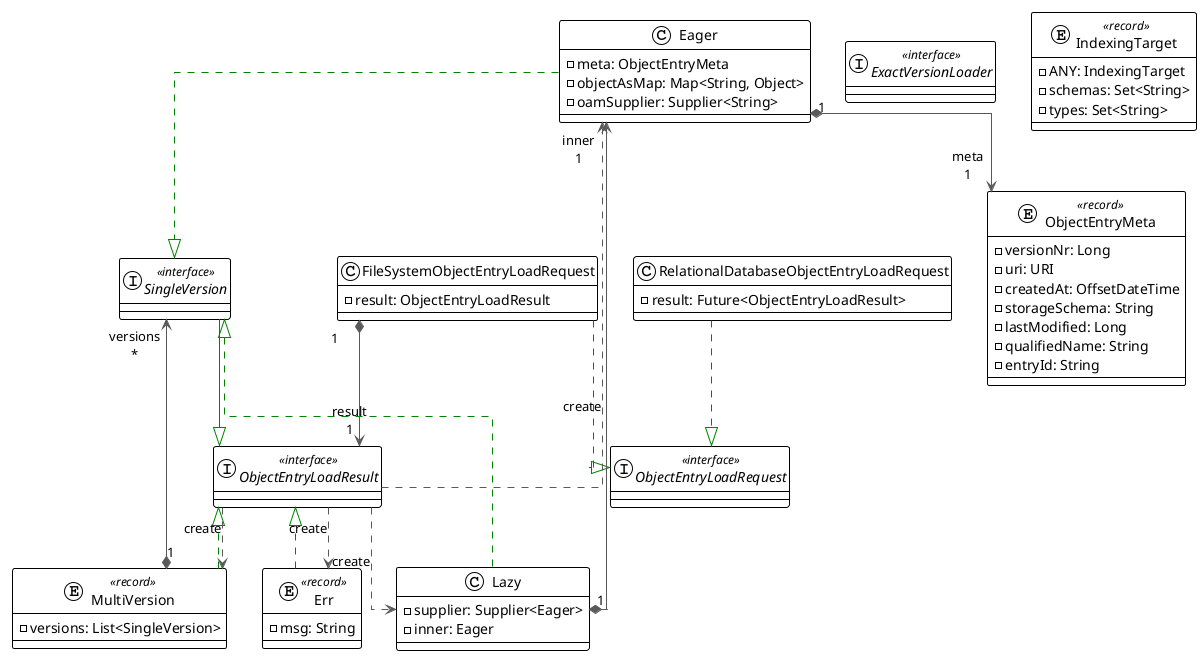 @startuml

!theme plain
top to bottom direction
skinparam linetype ortho

class Eager {
  - meta: ObjectEntryMeta
  - objectAsMap: Map<String, Object>
  - oamSupplier: Supplier<String>
}
entity Err << record >> {
  - msg: String
}
interface ExactVersionLoader << interface >>
class FileSystemObjectEntryLoadRequest {
  - result: ObjectEntryLoadResult
}
entity IndexingTarget << record >> {
  - ANY: IndexingTarget
  - schemas: Set<String>
  - types: Set<String>
}
class Lazy {
  - supplier: Supplier<Eager>
  - inner: Eager
}
entity MultiVersion << record >> {
  - versions: List<SingleVersion>
}
interface ObjectEntryLoadRequest << interface >>
interface ObjectEntryLoadResult << interface >>
entity ObjectEntryMeta << record >> {
  - versionNr: Long
  - uri: URI
  - createdAt: OffsetDateTime
  - storageSchema: String
  - lastModified: Long
  - qualifiedName: String
  - entryId: String
}
class RelationalDatabaseObjectEntryLoadRequest {
  - result: Future<ObjectEntryLoadResult>
}
interface SingleVersion << interface >>

Eager                                    "1" *-[#595959,plain]-> "meta\n1" ObjectEntryMeta                          
Eager                                     -[#008200,dashed]-^  SingleVersion                            
Err                                       -[#008200,dashed]-^  ObjectEntryLoadResult                    
FileSystemObjectEntryLoadRequest          -[#008200,dashed]-^  ObjectEntryLoadRequest                   
FileSystemObjectEntryLoadRequest         "1" *-[#595959,plain]-> "result\n1" ObjectEntryLoadResult                    
Lazy                                     "1" *-[#595959,plain]-> "inner\n1" Eager                                    
Lazy                                      -[#008200,dashed]-^  SingleVersion                            
MultiVersion                              -[#008200,dashed]-^  ObjectEntryLoadResult                    
MultiVersion                             "1" *-[#595959,plain]-> "versions\n*" SingleVersion                            
ObjectEntryLoadResult                     -[#595959,dashed]->  Eager                                    : "«create»"
ObjectEntryLoadResult                     -[#595959,dashed]->  Err                                      : "«create»"
ObjectEntryLoadResult                     -[#595959,dashed]->  Lazy                                     : "«create»"
ObjectEntryLoadResult                     -[#595959,dashed]->  MultiVersion                             : "«create»"
RelationalDatabaseObjectEntryLoadRequest  -[#008200,dashed]-^  ObjectEntryLoadRequest                   
SingleVersion                             -[#008200,plain]-^  ObjectEntryLoadResult                    
@enduml
